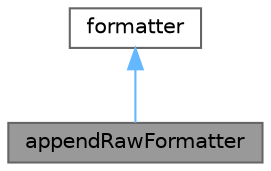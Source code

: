 digraph "appendRawFormatter"
{
 // LATEX_PDF_SIZE
  bgcolor="transparent";
  edge [fontname=Helvetica,fontsize=10,labelfontname=Helvetica,labelfontsize=10];
  node [fontname=Helvetica,fontsize=10,shape=box,height=0.2,width=0.4];
  Node1 [id="Node000001",label="appendRawFormatter",height=0.2,width=0.4,color="gray40", fillcolor="grey60", style="filled", fontcolor="black",tooltip="Appended raw binary output."];
  Node2 -> Node1 [id="edge1_Node000001_Node000002",dir="back",color="steelblue1",style="solid",tooltip=" "];
  Node2 [id="Node000002",label="formatter",height=0.2,width=0.4,color="gray40", fillcolor="white", style="filled",URL="$classFoam_1_1vtk_1_1formatter.html",tooltip="Abstract class for a VTK output stream formatter."];
}
